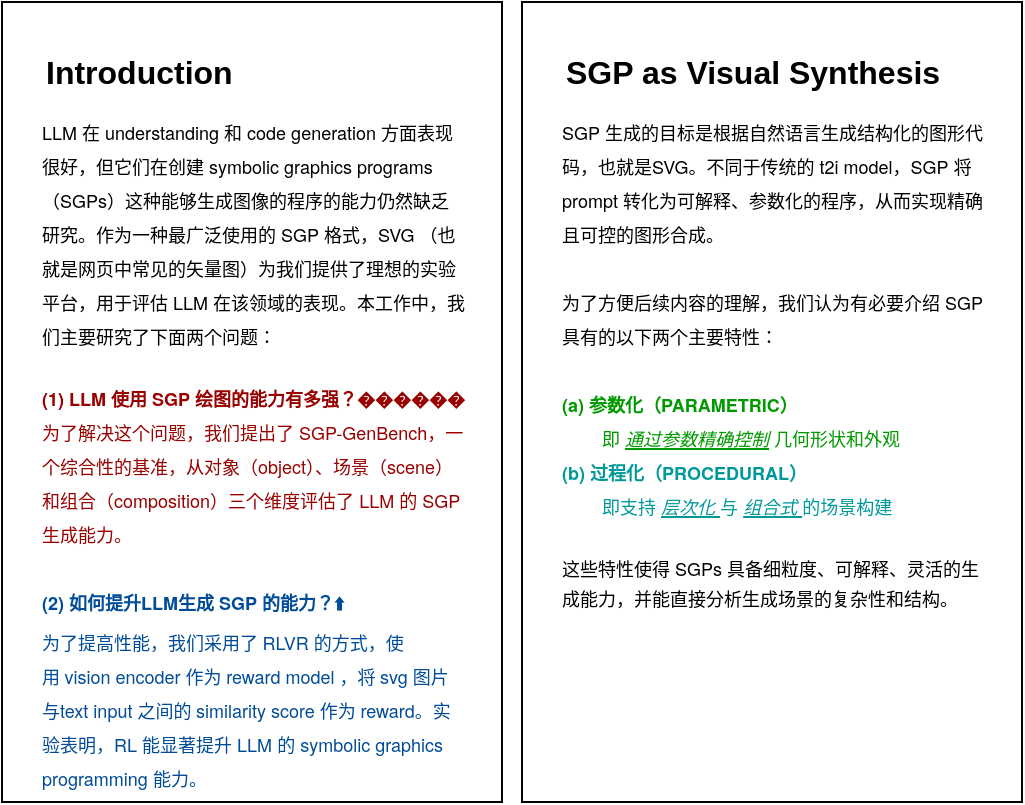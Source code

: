 <mxfile version="28.2.0">
  <diagram name="第 1 页" id="XHp7aRVjLXxP6B30yrFn">
    <mxGraphModel dx="1018" dy="731" grid="1" gridSize="10" guides="1" tooltips="1" connect="1" arrows="1" fold="1" page="1" pageScale="1" pageWidth="827" pageHeight="1169" math="0" shadow="0">
      <root>
        <mxCell id="0" />
        <mxCell id="1" parent="0" />
        <mxCell id="hEmaEYxtgnI3NgEQ1EG8-1" value="" style="rounded=0;whiteSpace=wrap;html=1;aspect=fixed;" parent="1" vertex="1">
          <mxGeometry x="40" y="80" width="250" height="400" as="geometry" />
        </mxCell>
        <mxCell id="hEmaEYxtgnI3NgEQ1EG8-2" value="&lt;p style=&quot;margin: 0px; font-style: normal; font-variant-caps: normal; font-stretch: normal; line-height: normal; font-size-adjust: none; font-kerning: auto; font-variant-alternates: normal; font-variant-ligatures: normal; font-variant-numeric: normal; font-variant-east-asian: normal; font-variant-position: normal; font-feature-settings: normal; font-optical-sizing: auto; font-variation-settings: normal;&quot;&gt;&lt;font style=&quot;font-size: 16px;&quot; face=&quot;Helvetica&quot;&gt;&lt;b&gt;Introduction&lt;/b&gt;&lt;/font&gt;&lt;/p&gt;" style="text;html=1;align=left;verticalAlign=middle;whiteSpace=wrap;rounded=0;" parent="1" vertex="1">
          <mxGeometry x="60" y="100" width="60" height="30" as="geometry" />
        </mxCell>
        <mxCell id="hEmaEYxtgnI3NgEQ1EG8-3" value="&lt;p style=&quot;margin: 0px; font-style: normal; font-variant-caps: normal; font-stretch: normal; line-height: normal; font-family: &amp;quot;Helvetica Neue&amp;quot;; font-size-adjust: none; font-kerning: auto; font-variant-alternates: normal; font-variant-ligatures: normal; font-variant-numeric: normal; font-variant-east-asian: normal; font-variant-position: normal; font-feature-settings: normal; font-optical-sizing: auto; font-variation-settings: normal;&quot;&gt;&lt;font style=&quot;font-size: 9px;&quot;&gt;LLM 在 understanding 和 code generation 方面表现很好，但它们在创建 symbolic graphics programs（SGPs）这种能够生成图像的程序的能力仍然缺乏研究。作为一种最广泛使用的 SGP 格式，SVG （也就是网页中常见的矢量图）为我们提供了理想的实验平台，用于评估 LLM 在该领域的表现。本工作中，我们主要研究了下面两个问题：&lt;/font&gt;&lt;/p&gt;&lt;font&gt;&lt;div style=&quot;&quot;&gt;&lt;span style=&quot;font-size: 9px;&quot;&gt;&lt;br&gt;&lt;/span&gt;&lt;/div&gt;&lt;/font&gt;&lt;p style=&quot;margin: 0px; font-style: normal; font-variant-caps: normal; font-stretch: normal; line-height: normal; font-family: &amp;quot;Helvetica Neue&amp;quot;; font-size-adjust: none; font-kerning: auto; font-variant-alternates: normal; font-variant-ligatures: normal; font-variant-numeric: normal; font-variant-east-asian: normal; font-variant-position: normal; font-feature-settings: normal; font-optical-sizing: auto; font-variation-settings: normal;&quot;&gt;&lt;font style=&quot;font-size: 9px;&quot;&gt;&lt;b style=&quot;color: rgb(153, 0, 0);&quot;&gt;(1) LLM 使用 SGP 绘图的能力有多强？������&lt;/b&gt;&lt;/font&gt;&lt;/p&gt;&lt;p style=&quot;margin: 0px; font-style: normal; font-variant-caps: normal; font-stretch: normal; line-height: normal; font-family: &amp;quot;Helvetica Neue&amp;quot;; font-size-adjust: none; font-kerning: auto; font-variant-alternates: normal; font-variant-ligatures: normal; font-variant-numeric: normal; font-variant-east-asian: normal; font-variant-position: normal; font-feature-settings: normal; font-optical-sizing: auto; font-variation-settings: normal;&quot;&gt;&lt;font style=&quot;font-size: 9px; color: rgb(153, 0, 0);&quot;&gt;为了解决这个问题，我们提出了 SGP-GenBench，一个综合性的基准，从对象（object）、场景（scene）和组合（composition）三个维度评估了 LLM 的 SGP 生成能力。&lt;/font&gt;&lt;/p&gt;&lt;p style=&quot;margin: 0px; font-style: normal; font-variant-caps: normal; font-stretch: normal; line-height: normal; font-family: &amp;quot;Helvetica Neue&amp;quot;; font-size-adjust: none; font-kerning: auto; font-variant-alternates: normal; font-variant-ligatures: normal; font-variant-numeric: normal; font-variant-east-asian: normal; font-variant-position: normal; font-feature-settings: normal; font-optical-sizing: auto; font-variation-settings: normal; min-height: 15px;&quot;&gt;&lt;br&gt;&lt;/p&gt;&lt;p style=&quot;margin: 0px; font-style: normal; font-variant-caps: normal; font-stretch: normal; line-height: normal; font-family: &amp;quot;Helvetica Neue&amp;quot;; font-size-adjust: none; font-kerning: auto; font-variant-alternates: normal; font-variant-ligatures: normal; font-variant-numeric: normal; font-variant-east-asian: normal; font-variant-position: normal; font-feature-settings: normal; font-optical-sizing: auto; font-variation-settings: normal;&quot;&gt;&lt;font style=&quot;font-size: 9px;&quot;&gt;&lt;b style=&quot;color: rgb(0, 76, 153);&quot;&gt;(2) 如何提升LLM生成 SGP 的能力？⬆️&lt;/b&gt;&lt;/font&gt;&lt;/p&gt;&lt;p style=&quot;margin: 0px; font-style: normal; font-variant-caps: normal; font-stretch: normal; line-height: normal; font-family: &amp;quot;Helvetica Neue&amp;quot;; font-size-adjust: none; font-kerning: auto; font-variant-alternates: normal; font-variant-ligatures: normal; font-variant-numeric: normal; font-variant-east-asian: normal; font-variant-position: normal; font-feature-settings: normal; font-optical-sizing: auto; font-variation-settings: normal;&quot;&gt;&lt;font style=&quot;font-size: 9px; color: rgb(0, 76, 153);&quot;&gt;&lt;span style=&quot;font-style: normal; font-variant-caps: normal; font-stretch: normal; line-height: normal; font-family: &amp;quot;PingFang SC&amp;quot;; font-size-adjust: none; font-kerning: auto; font-variant-alternates: normal; font-variant-ligatures: normal; font-variant-numeric: normal; font-variant-east-asian: normal; font-variant-position: normal; font-feature-settings: normal; font-optical-sizing: auto; font-variation-settings: normal;&quot;&gt;为了提高性能，我们采用了&amp;nbsp;&lt;/span&gt;RLVR&amp;nbsp;&lt;span style=&quot;font-style: normal; font-variant-caps: normal; font-stretch: normal; line-height: normal; font-family: &amp;quot;PingFang SC&amp;quot;; font-size-adjust: none; font-kerning: auto; font-variant-alternates: normal; font-variant-ligatures: normal; font-variant-numeric: normal; font-variant-east-asian: normal; font-variant-position: normal; font-feature-settings: normal; font-optical-sizing: auto; font-variation-settings: normal;&quot;&gt;的方式，使用&amp;nbsp;&lt;/span&gt;vision encoder&amp;nbsp;&lt;span style=&quot;font-style: normal; font-variant-caps: normal; font-stretch: normal; line-height: normal; font-family: &amp;quot;PingFang SC&amp;quot;; font-size-adjust: none; font-kerning: auto; font-variant-alternates: normal; font-variant-ligatures: normal; font-variant-numeric: normal; font-variant-east-asian: normal; font-variant-position: normal; font-feature-settings: normal; font-optical-sizing: auto; font-variation-settings: normal;&quot;&gt;作为&amp;nbsp;&lt;/span&gt;reward model&amp;nbsp;&lt;span style=&quot;font-style: normal; font-variant-caps: normal; font-stretch: normal; line-height: normal; font-family: &amp;quot;PingFang SC&amp;quot;; font-size-adjust: none; font-kerning: auto; font-variant-alternates: normal; font-variant-ligatures: normal; font-variant-numeric: normal; font-variant-east-asian: normal; font-variant-position: normal; font-feature-settings: normal; font-optical-sizing: auto; font-variation-settings: normal;&quot;&gt;，将&amp;nbsp;&lt;/span&gt;svg&amp;nbsp;&lt;span style=&quot;font-style: normal; font-variant-caps: normal; font-stretch: normal; line-height: normal; font-family: &amp;quot;PingFang SC&amp;quot;; font-size-adjust: none; font-kerning: auto; font-variant-alternates: normal; font-variant-ligatures: normal; font-variant-numeric: normal; font-variant-east-asian: normal; font-variant-position: normal; font-feature-settings: normal; font-optical-sizing: auto; font-variation-settings: normal;&quot;&gt;图片与&lt;/span&gt;text input&amp;nbsp;&lt;span style=&quot;font-style: normal; font-variant-caps: normal; font-stretch: normal; line-height: normal; font-family: &amp;quot;PingFang SC&amp;quot;; font-size-adjust: none; font-kerning: auto; font-variant-alternates: normal; font-variant-ligatures: normal; font-variant-numeric: normal; font-variant-east-asian: normal; font-variant-position: normal; font-feature-settings: normal; font-optical-sizing: auto; font-variation-settings: normal;&quot;&gt;之间的&amp;nbsp;&lt;/span&gt;similarity score&amp;nbsp;&lt;span style=&quot;font-style: normal; font-variant-caps: normal; font-stretch: normal; line-height: normal; font-family: &amp;quot;PingFang SC&amp;quot;; font-size-adjust: none; font-kerning: auto; font-variant-alternates: normal; font-variant-ligatures: normal; font-variant-numeric: normal; font-variant-east-asian: normal; font-variant-position: normal; font-feature-settings: normal; font-optical-sizing: auto; font-variation-settings: normal;&quot;&gt;作为&amp;nbsp;&lt;/span&gt;reward&lt;span style=&quot;font-style: normal; font-variant-caps: normal; font-stretch: normal; line-height: normal; font-family: &amp;quot;PingFang SC&amp;quot;; font-size-adjust: none; font-kerning: auto; font-variant-alternates: normal; font-variant-ligatures: normal; font-variant-numeric: normal; font-variant-east-asian: normal; font-variant-position: normal; font-feature-settings: normal; font-optical-sizing: auto; font-variation-settings: normal;&quot;&gt;。实验表明，&lt;/span&gt;RL &lt;span style=&quot;font-style: normal; font-variant-caps: normal; font-stretch: normal; line-height: normal; font-family: &amp;quot;PingFang SC&amp;quot;; font-size-adjust: none; font-kerning: auto; font-variant-alternates: normal; font-variant-ligatures: normal; font-variant-numeric: normal; font-variant-east-asian: normal; font-variant-position: normal; font-feature-settings: normal; font-optical-sizing: auto; font-variation-settings: normal;&quot;&gt;能显著提升&lt;/span&gt; LLM &lt;span style=&quot;font-style: normal; font-variant-caps: normal; font-stretch: normal; line-height: normal; font-family: &amp;quot;PingFang SC&amp;quot;; font-size-adjust: none; font-kerning: auto; font-variant-alternates: normal; font-variant-ligatures: normal; font-variant-numeric: normal; font-variant-east-asian: normal; font-variant-position: normal; font-feature-settings: normal; font-optical-sizing: auto; font-variation-settings: normal;&quot;&gt;的&lt;/span&gt; symbolic graphics programming &lt;span style=&quot;font-style: normal; font-variant-caps: normal; font-stretch: normal; line-height: normal; font-family: &amp;quot;PingFang SC&amp;quot;; font-size-adjust: none; font-kerning: auto; font-variant-alternates: normal; font-variant-ligatures: normal; font-variant-numeric: normal; font-variant-east-asian: normal; font-variant-position: normal; font-feature-settings: normal; font-optical-sizing: auto; font-variation-settings: normal;&quot;&gt;能力。&lt;/span&gt;&lt;/font&gt;&lt;/p&gt;" style="rounded=0;whiteSpace=wrap;html=1;align=left;verticalAlign=top;spacing=0;strokeColor=none;" parent="1" vertex="1">
          <mxGeometry x="60" y="130" width="210" height="330" as="geometry" />
        </mxCell>
        <mxCell id="hEmaEYxtgnI3NgEQ1EG8-4" value="" style="rounded=0;whiteSpace=wrap;html=1;aspect=fixed;" parent="1" vertex="1">
          <mxGeometry x="300" y="80" width="250" height="400" as="geometry" />
        </mxCell>
        <mxCell id="hEmaEYxtgnI3NgEQ1EG8-5" value="&lt;p style=&quot;margin: 0px; font-style: normal; font-variant-caps: normal; font-stretch: normal; line-height: normal; font-size-adjust: none; font-kerning: auto; font-variant-alternates: normal; font-variant-ligatures: normal; font-variant-numeric: normal; font-variant-east-asian: normal; font-variant-position: normal; font-feature-settings: normal; font-optical-sizing: auto; font-variation-settings: normal;&quot;&gt;&lt;font face=&quot;Helvetica&quot; style=&quot;font-size: 16px;&quot;&gt;&lt;b&gt;SGP as Visual Synthesis&lt;/b&gt;&lt;/font&gt;&lt;/p&gt;" style="text;html=1;align=left;verticalAlign=middle;whiteSpace=wrap;rounded=0;" parent="1" vertex="1">
          <mxGeometry x="320" y="100" width="210" height="30" as="geometry" />
        </mxCell>
        <mxCell id="hEmaEYxtgnI3NgEQ1EG8-6" value="&lt;p style=&quot;margin: 0px; font-style: normal; font-variant-caps: normal; font-stretch: normal; line-height: normal; font-family: &amp;quot;Helvetica Neue&amp;quot;; font-size-adjust: none; font-kerning: auto; font-variant-alternates: normal; font-variant-ligatures: normal; font-variant-numeric: normal; font-variant-east-asian: normal; font-variant-position: normal; font-feature-settings: normal; font-optical-sizing: auto; font-variation-settings: normal;&quot;&gt;&lt;font style=&quot;font-size: 9px;&quot;&gt;SGP 生成的目标是根据自然语言生成结构化的图形代码，也就是SVG。不同于传统的 t2i model，SGP 将 prompt 转化为可解释、参数化的程序，从而实现精确且可控的图形合成。&lt;/font&gt;&lt;/p&gt;&lt;p style=&quot;margin: 0px; font-style: normal; font-variant-caps: normal; font-stretch: normal; line-height: normal; font-family: &amp;quot;Helvetica Neue&amp;quot;; font-size-adjust: none; font-kerning: auto; font-variant-alternates: normal; font-variant-ligatures: normal; font-variant-numeric: normal; font-variant-east-asian: normal; font-variant-position: normal; font-feature-settings: normal; font-optical-sizing: auto; font-variation-settings: normal; min-height: 15px;&quot;&gt;&lt;span style=&quot;font-size: 9px;&quot;&gt;&lt;br&gt;&lt;/span&gt;&lt;/p&gt;&lt;p style=&quot;margin: 0px; font-style: normal; font-variant-caps: normal; font-stretch: normal; line-height: normal; font-family: &amp;quot;Helvetica Neue&amp;quot;; font-size-adjust: none; font-kerning: auto; font-variant-alternates: normal; font-variant-ligatures: normal; font-variant-numeric: normal; font-variant-east-asian: normal; font-variant-position: normal; font-feature-settings: normal; font-optical-sizing: auto; font-variation-settings: normal; min-height: 15px;&quot;&gt;&lt;span style=&quot;font-size: 9px;&quot;&gt;为了方便后续内容的理解，我们认为有必要介绍 SGP具有的以下两个主要特性：&lt;/span&gt;&lt;br&gt;&lt;/p&gt;&lt;p style=&quot;margin: 0px; font-style: normal; font-variant-caps: normal; font-stretch: normal; line-height: normal; font-family: &amp;quot;Helvetica Neue&amp;quot;; font-size-adjust: none; font-kerning: auto; font-variant-alternates: normal; font-variant-ligatures: normal; font-variant-numeric: normal; font-variant-east-asian: normal; font-variant-position: normal; font-feature-settings: normal; font-optical-sizing: auto; font-variation-settings: normal; min-height: 15px;&quot;&gt;&lt;span style=&quot;font-size: 9px;&quot;&gt;&lt;br&gt;&lt;/span&gt;&lt;/p&gt;&lt;p style=&quot;margin: 0px; font-style: normal; font-variant-caps: normal; font-stretch: normal; line-height: normal; font-family: &amp;quot;Helvetica Neue&amp;quot;; font-size-adjust: none; font-kerning: auto; font-variant-alternates: normal; font-variant-ligatures: normal; font-variant-numeric: normal; font-variant-east-asian: normal; font-variant-position: normal; font-feature-settings: normal; font-optical-sizing: auto; font-variation-settings: normal;&quot;&gt;&lt;font style=&quot;font-size: 9px;&quot;&gt;&lt;b style=&quot;color: rgb(0, 153, 0);&quot;&gt;(a) 参数化（PARAMETRIC）&lt;/b&gt;&lt;/font&gt;&lt;/p&gt;&lt;p style=&quot;margin: 0px; font-variant-caps: normal; font-stretch: normal; line-height: normal; font-family: &amp;quot;Helvetica Neue&amp;quot;; font-size-adjust: none; font-kerning: auto; font-variant-alternates: normal; font-variant-ligatures: normal; font-variant-numeric: normal; font-variant-east-asian: normal; font-variant-position: normal; font-feature-settings: normal; font-optical-sizing: auto; font-variation-settings: normal;&quot;&gt;&lt;font style=&quot;font-size: 9px; color: rgb(0, 153, 0);&quot;&gt;&amp;nbsp; &amp;nbsp; &amp;nbsp; &amp;nbsp; 即&amp;nbsp;&lt;i style=&quot;text-decoration: underline;&quot;&gt;通过参数精确控制&lt;/i&gt;&amp;nbsp;几何形状和外观&lt;/font&gt;&lt;/p&gt;&lt;p style=&quot;margin: 0px; font-style: normal; font-variant-caps: normal; font-stretch: normal; line-height: normal; font-family: &amp;quot;Helvetica Neue&amp;quot;; font-size-adjust: none; font-kerning: auto; font-variant-alternates: normal; font-variant-ligatures: normal; font-variant-numeric: normal; font-variant-east-asian: normal; font-variant-position: normal; font-feature-settings: normal; font-optical-sizing: auto; font-variation-settings: normal;&quot;&gt;&lt;font style=&quot;font-size: 9px;&quot;&gt;&lt;b style=&quot;color: rgb(0, 153, 153);&quot;&gt;(b) 过程化（PROCEDURAL）&lt;/b&gt;&lt;/font&gt;&lt;/p&gt;&lt;p style=&quot;margin: 0px; font-variant-caps: normal; font-stretch: normal; line-height: normal; font-family: &amp;quot;Helvetica Neue&amp;quot;; font-size-adjust: none; font-kerning: auto; font-variant-alternates: normal; font-variant-ligatures: normal; font-variant-numeric: normal; font-variant-east-asian: normal; font-variant-position: normal; font-feature-settings: normal; font-optical-sizing: auto; font-variation-settings: normal;&quot;&gt;&lt;font style=&quot;font-size: 9px; color: rgb(0, 153, 153);&quot;&gt;&amp;nbsp; &amp;nbsp; &amp;nbsp; &amp;nbsp; 即支持&amp;nbsp;&lt;i&gt;&lt;u&gt;层次化&amp;nbsp;&lt;/u&gt;&lt;/i&gt;与&amp;nbsp;&lt;i&gt;&lt;u&gt;组合式&amp;nbsp;&lt;/u&gt;&lt;/i&gt;的场景构建&lt;/font&gt;&lt;/p&gt;&lt;p style=&quot;margin: 0px; font-style: normal; font-variant-caps: normal; font-stretch: normal; line-height: normal; font-family: &amp;quot;Helvetica Neue&amp;quot;; font-size-adjust: none; font-kerning: auto; font-variant-alternates: normal; font-variant-ligatures: normal; font-variant-numeric: normal; font-variant-east-asian: normal; font-variant-position: normal; font-feature-settings: normal; font-optical-sizing: auto; font-variation-settings: normal; min-height: 15px;&quot;&gt;&lt;font style=&quot;font-size: 9px;&quot;&gt;&lt;br&gt;&lt;/font&gt;&lt;/p&gt;&lt;p style=&quot;margin: 0px; font-style: normal; font-variant-caps: normal; font-stretch: normal; line-height: normal; font-family: &amp;quot;PingFang SC&amp;quot;; font-size-adjust: none; font-kerning: auto; font-variant-alternates: normal; font-variant-ligatures: normal; font-variant-numeric: normal; font-variant-east-asian: normal; font-variant-position: normal; font-feature-settings: normal; font-optical-sizing: auto; font-variation-settings: normal;&quot;&gt;&lt;font style=&quot;font-size: 9px;&quot;&gt;这些特性使得&lt;span style=&quot;font-style: normal; font-variant-caps: normal; font-stretch: normal; line-height: normal; font-family: &amp;quot;Helvetica Neue&amp;quot;; font-size-adjust: none; font-kerning: auto; font-variant-alternates: normal; font-variant-ligatures: normal; font-variant-numeric: normal; font-variant-east-asian: normal; font-variant-position: normal; font-feature-settings: normal; font-optical-sizing: auto; font-variation-settings: normal;&quot;&gt; SGPs &lt;/span&gt;具备细粒度、可解释、灵活的生成能力，并能直接分析生成场景的复杂性和结构。&lt;/font&gt;&lt;/p&gt;" style="rounded=0;whiteSpace=wrap;html=1;align=left;verticalAlign=top;spacing=0;strokeColor=none;" parent="1" vertex="1">
          <mxGeometry x="320" y="130" width="210" height="330" as="geometry" />
        </mxCell>
      </root>
    </mxGraphModel>
  </diagram>
</mxfile>
